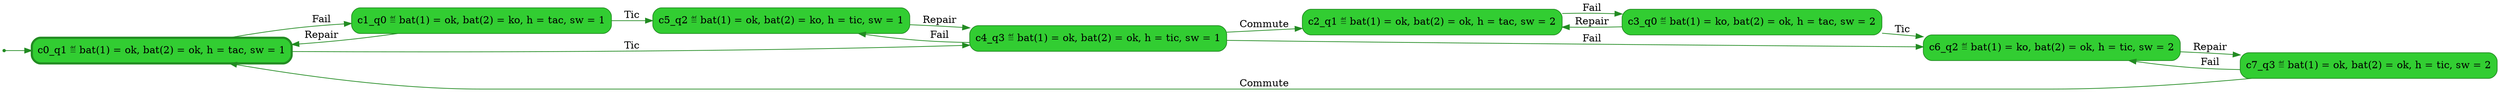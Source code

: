 digraph g {

	rankdir="LR"

	__invisible__[shape="point", color="forestgreen"]
	c0_q1[label="c0_q1 ≝ bat(1) = ok, bat(2) = ok, h = tac, sw = 1", shape="box", style="rounded, filled", color="forestgreen", fillcolor="limegreen", penwidth=3] // Initial
	c1_q0[label="c1_q0 ≝ bat(1) = ok, bat(2) = ko, h = tac, sw = 1", shape="box", style="rounded, filled", color="forestgreen", fillcolor="limegreen"]
	c5_q2[label="c5_q2 ≝ bat(1) = ok, bat(2) = ko, h = tic, sw = 1", shape="box", style="rounded, filled", color="forestgreen", fillcolor="limegreen"]
	c4_q3[label="c4_q3 ≝ bat(1) = ok, bat(2) = ok, h = tic, sw = 1", shape="box", style="rounded, filled", color="forestgreen", fillcolor="limegreen"]
	c2_q1[label="c2_q1 ≝ bat(1) = ok, bat(2) = ok, h = tac, sw = 2", shape="box", style="rounded, filled", color="forestgreen", fillcolor="limegreen"]
	c3_q0[label="c3_q0 ≝ bat(1) = ko, bat(2) = ok, h = tac, sw = 2", shape="box", style="rounded, filled", color="forestgreen", fillcolor="limegreen"]
	c6_q2[label="c6_q2 ≝ bat(1) = ko, bat(2) = ok, h = tic, sw = 2", shape="box", style="rounded, filled", color="forestgreen", fillcolor="limegreen"]
	c7_q3[label="c7_q3 ≝ bat(1) = ok, bat(2) = ok, h = tic, sw = 2", shape="box", style="rounded, filled", color="forestgreen", fillcolor="limegreen"]

	__invisible__ -> c0_q1[color="forestgreen"]
	c0_q1 -> c1_q0[label="Fail", color="forestgreen"]
	c1_q0 -> c0_q1[label="Repair", color="forestgreen"]
	c1_q0 -> c5_q2[label="Tic", color="forestgreen"]
	c5_q2 -> c4_q3[label="Repair", color="forestgreen"]
	c4_q3 -> c2_q1[label="Commute", color="forestgreen"]
	c2_q1 -> c3_q0[label="Fail", color="forestgreen"]
	c3_q0 -> c2_q1[label="Repair", color="forestgreen"]
	c3_q0 -> c6_q2[label="Tic", color="forestgreen"]
	c6_q2 -> c7_q3[label="Repair", color="forestgreen"]
	c7_q3 -> c0_q1[label="Commute", color="forestgreen"]
	c7_q3 -> c6_q2[label="Fail", color="forestgreen"]
	c4_q3 -> c5_q2[label="Fail", color="forestgreen"]
	c4_q3 -> c6_q2[label="Fail", color="forestgreen"]
	c0_q1 -> c4_q3[label="Tic", color="forestgreen"]

}
